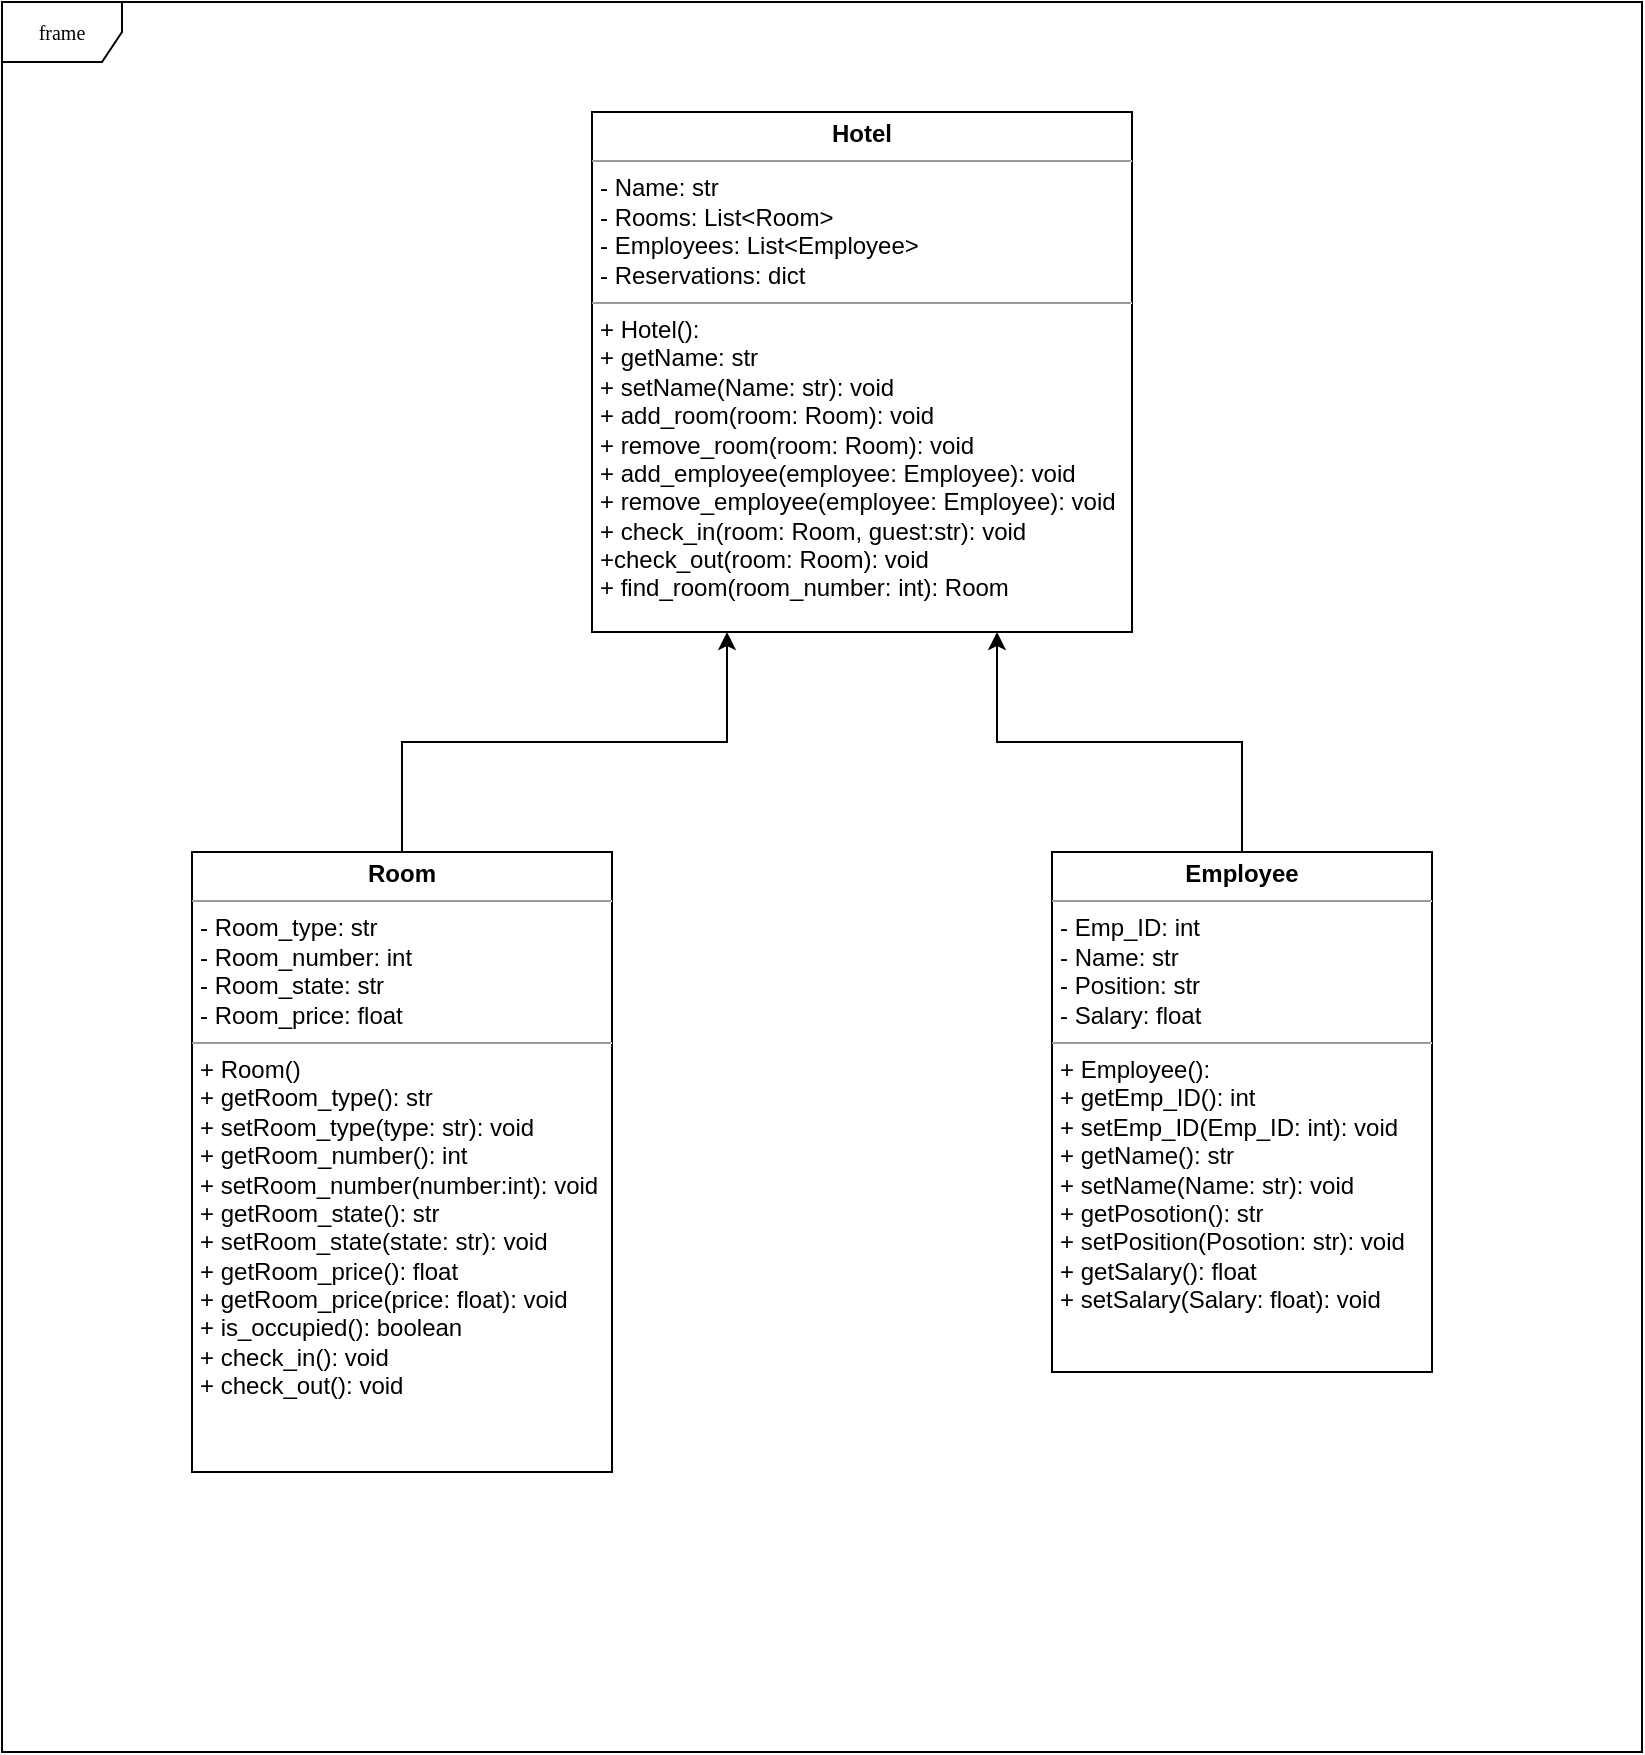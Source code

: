 <mxfile version="24.0.7" type="device">
  <diagram name="Page-1" id="c4acf3e9-155e-7222-9cf6-157b1a14988f">
    <mxGraphModel dx="1002" dy="569" grid="1" gridSize="10" guides="1" tooltips="1" connect="1" arrows="1" fold="1" page="1" pageScale="1" pageWidth="850" pageHeight="1100" background="none" math="0" shadow="0">
      <root>
        <mxCell id="0" />
        <mxCell id="1" parent="0" />
        <mxCell id="17acba5748e5396b-1" value="frame" style="shape=umlFrame;whiteSpace=wrap;html=1;rounded=0;shadow=0;comic=0;labelBackgroundColor=none;strokeWidth=1;fontFamily=Verdana;fontSize=10;align=center;" parent="1" vertex="1">
          <mxGeometry x="15" y="35" width="820" height="875" as="geometry" />
        </mxCell>
        <mxCell id="5d2195bd80daf111-15" value="&lt;p style=&quot;margin:0px;margin-top:4px;text-align:center;&quot;&gt;&lt;b&gt;Employee&lt;/b&gt;&lt;/p&gt;&lt;hr size=&quot;1&quot;&gt;&lt;p style=&quot;margin:0px;margin-left:4px;&quot;&gt;- Emp_ID: int&lt;br&gt;- Name: str&lt;/p&gt;&lt;p style=&quot;margin:0px;margin-left:4px;&quot;&gt;- Position: str&lt;/p&gt;&lt;p style=&quot;margin:0px;margin-left:4px;&quot;&gt;- Salary: float&lt;/p&gt;&lt;hr size=&quot;1&quot;&gt;&lt;p style=&quot;margin:0px;margin-left:4px;&quot;&gt;+ Employee():&amp;nbsp;&lt;br&gt;+ getEmp_ID(): int&lt;/p&gt;&lt;p style=&quot;margin:0px;margin-left:4px;&quot;&gt;+ setEmp_ID(Emp_ID: int): void&lt;br&gt;&lt;/p&gt;&lt;p style=&quot;margin:0px;margin-left:4px;&quot;&gt;+ getName(): str&lt;br&gt;&lt;/p&gt;&lt;p style=&quot;margin:0px;margin-left:4px;&quot;&gt;+ setName(Name: str): void&lt;br&gt;&lt;/p&gt;&lt;p style=&quot;margin:0px;margin-left:4px;&quot;&gt;+ getPosotion(): str&lt;br&gt;&lt;/p&gt;&lt;p style=&quot;margin:0px;margin-left:4px;&quot;&gt;+ setPosition(Posotion: str): void&lt;br&gt;&lt;/p&gt;&lt;p style=&quot;margin:0px;margin-left:4px;&quot;&gt;+ getSalary(): float&lt;br&gt;&lt;/p&gt;&lt;p style=&quot;margin:0px;margin-left:4px;&quot;&gt;+ setSalary(Salary: float): void&lt;br&gt;&lt;/p&gt;" style="verticalAlign=top;align=left;overflow=fill;fontSize=12;fontFamily=Helvetica;html=1;rounded=0;shadow=0;comic=0;labelBackgroundColor=none;strokeWidth=1" parent="1" vertex="1">
          <mxGeometry x="540" y="460" width="190" height="260" as="geometry" />
        </mxCell>
        <mxCell id="hru5D2vzHSLLFb0k-sDj-2" style="edgeStyle=orthogonalEdgeStyle;rounded=0;orthogonalLoop=1;jettySize=auto;html=1;exitX=0.5;exitY=0;exitDx=0;exitDy=0;entryX=0.75;entryY=1;entryDx=0;entryDy=0;" parent="1" source="5d2195bd80daf111-15" target="hru5D2vzHSLLFb0k-sDj-1" edge="1">
          <mxGeometry relative="1" as="geometry" />
        </mxCell>
        <mxCell id="hru5D2vzHSLLFb0k-sDj-1" value="&lt;p style=&quot;margin:0px;margin-top:4px;text-align:center;&quot;&gt;&lt;b&gt;Hotel&lt;/b&gt;&lt;/p&gt;&lt;hr size=&quot;1&quot;&gt;&lt;p style=&quot;margin:0px;margin-left:4px;&quot;&gt;- Name: str&lt;br&gt;- Rooms: List&amp;lt;Room&amp;gt;&lt;/p&gt;&lt;p style=&quot;margin:0px;margin-left:4px;&quot;&gt;&lt;span style=&quot;background-color: initial;&quot;&gt;- Employees: List&amp;lt;Employee&amp;gt;&lt;/span&gt;&lt;/p&gt;&lt;p style=&quot;margin:0px;margin-left:4px;&quot;&gt;- Reservations: dict&lt;br&gt;&lt;/p&gt;&lt;hr size=&quot;1&quot;&gt;&lt;p style=&quot;margin:0px;margin-left:4px;&quot;&gt;+ Hotel():&lt;/p&gt;&lt;p style=&quot;margin:0px;margin-left:4px;&quot;&gt;+ getName: str&lt;/p&gt;&lt;p style=&quot;margin:0px;margin-left:4px;&quot;&gt;+ setName(Name: str): void&lt;/p&gt;&lt;p style=&quot;margin:0px;margin-left:4px;&quot;&gt;+ add_room(room: Room): void&lt;/p&gt;&lt;p style=&quot;margin:0px;margin-left:4px;&quot;&gt;+ remove_room(room: Room): void&lt;br&gt;&lt;/p&gt;&lt;p style=&quot;margin:0px;margin-left:4px;&quot;&gt;+ add_employee(employee: Employee): void&lt;br&gt;&lt;/p&gt;&lt;p style=&quot;margin:0px;margin-left:4px;&quot;&gt;+ remove_employee(employee: Employee): void&lt;br&gt;&lt;/p&gt;&lt;p style=&quot;margin:0px;margin-left:4px;&quot;&gt;+ check_in(room: Room, guest:str): void&lt;/p&gt;&lt;p style=&quot;margin:0px;margin-left:4px;&quot;&gt;+check_out(room: Room): void&lt;/p&gt;&lt;p style=&quot;margin:0px;margin-left:4px;&quot;&gt;+ find_room(room_number: int): Room&lt;/p&gt;" style="verticalAlign=top;align=left;overflow=fill;fontSize=12;fontFamily=Helvetica;html=1;rounded=0;shadow=0;comic=0;labelBackgroundColor=none;strokeWidth=1" parent="1" vertex="1">
          <mxGeometry x="310" y="90" width="270" height="260" as="geometry" />
        </mxCell>
        <mxCell id="hru5D2vzHSLLFb0k-sDj-3" value="&lt;p style=&quot;margin:0px;margin-top:4px;text-align:center;&quot;&gt;&lt;b&gt;Room&lt;/b&gt;&lt;/p&gt;&lt;hr size=&quot;1&quot;&gt;&lt;p style=&quot;margin: 0px 0px 0px 4px;&quot;&gt;- Room_type: str&lt;br&gt;- Room_number: int&lt;/p&gt;&lt;p style=&quot;margin: 0px 0px 0px 4px;&quot;&gt;&lt;span style=&quot;background-color: initial;&quot;&gt;- Room_state: str&lt;/span&gt;&lt;/p&gt;&lt;p style=&quot;margin: 0px 0px 0px 4px;&quot;&gt;- Room_price: float&lt;/p&gt;&lt;hr size=&quot;1&quot;&gt;&lt;p style=&quot;margin:0px;margin-left:4px;&quot;&gt;+ Room()&lt;/p&gt;&lt;p style=&quot;margin:0px;margin-left:4px;&quot;&gt;+ getRoom_type(): str&lt;/p&gt;&lt;p style=&quot;margin:0px;margin-left:4px;&quot;&gt;+ setRoom_type(type: str): void&lt;/p&gt;&lt;p style=&quot;margin: 0px 0px 0px 4px;&quot;&gt;+ getRoom_number(): int&lt;/p&gt;&lt;div&gt;&lt;p style=&quot;margin: 0px 0px 0px 4px;&quot;&gt;+ setRoom_number(number:int): void&lt;/p&gt;&lt;/div&gt;&lt;div&gt;&lt;p style=&quot;margin: 0px 0px 0px 4px;&quot;&gt;+ getRoom_state(): str&lt;/p&gt;&lt;/div&gt;&lt;div&gt;&lt;p style=&quot;margin: 0px 0px 0px 4px;&quot;&gt;+ setRoom_state(state: str): void&lt;/p&gt;&lt;/div&gt;&lt;div&gt;&lt;p style=&quot;margin: 0px 0px 0px 4px;&quot;&gt;+ getRoom_price(): float&lt;/p&gt;&lt;/div&gt;&lt;div&gt;&lt;p style=&quot;margin: 0px 0px 0px 4px;&quot;&gt;+ getRoom_price(price: float): void&lt;/p&gt;&lt;p style=&quot;margin: 0px 0px 0px 4px;&quot;&gt;+ is_occupied(): boolean&lt;/p&gt;&lt;p style=&quot;margin: 0px 0px 0px 4px;&quot;&gt;+ check_in(): void&lt;/p&gt;&lt;p style=&quot;margin: 0px 0px 0px 4px;&quot;&gt;+ check_out(): void&lt;/p&gt;&lt;/div&gt;&lt;div&gt;&lt;br&gt;&lt;/div&gt;" style="verticalAlign=top;align=left;overflow=fill;fontSize=12;fontFamily=Helvetica;html=1;rounded=0;shadow=0;comic=0;labelBackgroundColor=none;strokeWidth=1" parent="1" vertex="1">
          <mxGeometry x="110" y="460" width="210" height="310" as="geometry" />
        </mxCell>
        <mxCell id="hru5D2vzHSLLFb0k-sDj-4" style="edgeStyle=orthogonalEdgeStyle;rounded=0;orthogonalLoop=1;jettySize=auto;html=1;exitX=0.5;exitY=0;exitDx=0;exitDy=0;entryX=0.25;entryY=1;entryDx=0;entryDy=0;" parent="1" source="hru5D2vzHSLLFb0k-sDj-3" target="hru5D2vzHSLLFb0k-sDj-1" edge="1">
          <mxGeometry relative="1" as="geometry">
            <mxPoint x="645" y="380" as="sourcePoint" />
            <mxPoint x="435" y="240" as="targetPoint" />
          </mxGeometry>
        </mxCell>
      </root>
    </mxGraphModel>
  </diagram>
</mxfile>
